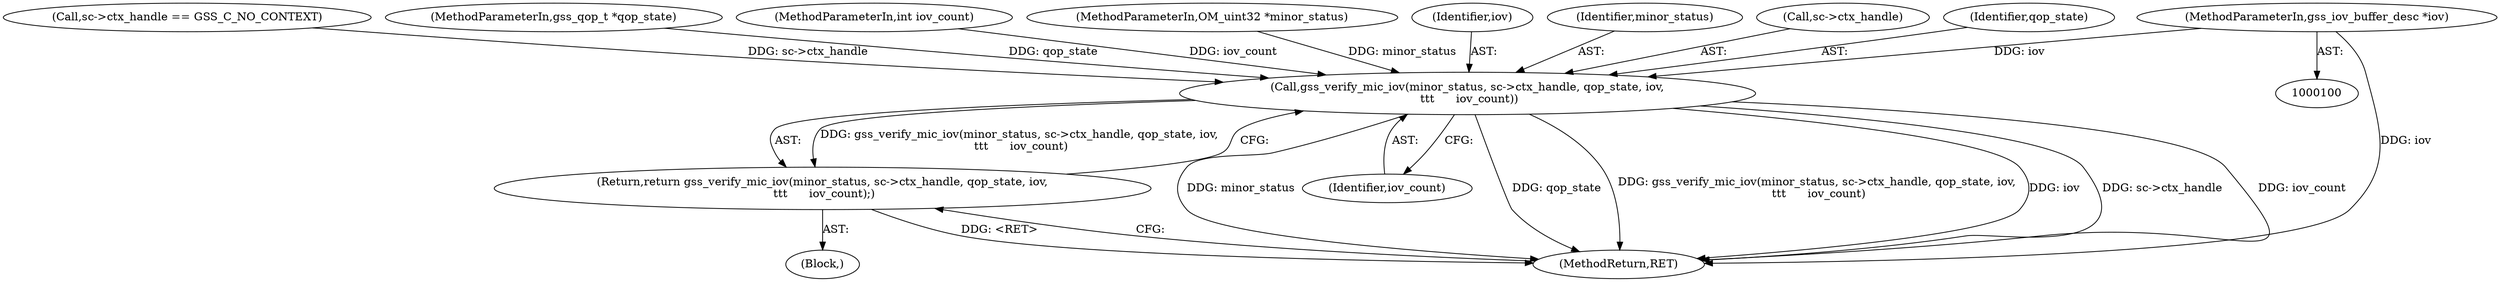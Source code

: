 digraph "0_krb5_b51b33f2bc5d1497ddf5bd107f791c101695000d_22@pointer" {
"1000104" [label="(MethodParameterIn,gss_iov_buffer_desc *iov)"];
"1000122" [label="(Call,gss_verify_mic_iov(minor_status, sc->ctx_handle, qop_state, iov,\n \t\t\t      iov_count))"];
"1000121" [label="(Return,return gss_verify_mic_iov(minor_status, sc->ctx_handle, qop_state, iov,\n \t\t\t      iov_count);)"];
"1000114" [label="(Call,sc->ctx_handle == GSS_C_NO_CONTEXT)"];
"1000103" [label="(MethodParameterIn,gss_qop_t *qop_state)"];
"1000104" [label="(MethodParameterIn,gss_iov_buffer_desc *iov)"];
"1000105" [label="(MethodParameterIn,int iov_count)"];
"1000101" [label="(MethodParameterIn,OM_uint32 *minor_status)"];
"1000128" [label="(Identifier,iov)"];
"1000106" [label="(Block,)"];
"1000129" [label="(Identifier,iov_count)"];
"1000130" [label="(MethodReturn,RET)"];
"1000123" [label="(Identifier,minor_status)"];
"1000124" [label="(Call,sc->ctx_handle)"];
"1000127" [label="(Identifier,qop_state)"];
"1000122" [label="(Call,gss_verify_mic_iov(minor_status, sc->ctx_handle, qop_state, iov,\n \t\t\t      iov_count))"];
"1000121" [label="(Return,return gss_verify_mic_iov(minor_status, sc->ctx_handle, qop_state, iov,\n \t\t\t      iov_count);)"];
"1000104" -> "1000100"  [label="AST: "];
"1000104" -> "1000130"  [label="DDG: iov"];
"1000104" -> "1000122"  [label="DDG: iov"];
"1000122" -> "1000121"  [label="AST: "];
"1000122" -> "1000129"  [label="CFG: "];
"1000123" -> "1000122"  [label="AST: "];
"1000124" -> "1000122"  [label="AST: "];
"1000127" -> "1000122"  [label="AST: "];
"1000128" -> "1000122"  [label="AST: "];
"1000129" -> "1000122"  [label="AST: "];
"1000121" -> "1000122"  [label="CFG: "];
"1000122" -> "1000130"  [label="DDG: minor_status"];
"1000122" -> "1000130"  [label="DDG: qop_state"];
"1000122" -> "1000130"  [label="DDG: gss_verify_mic_iov(minor_status, sc->ctx_handle, qop_state, iov,\n \t\t\t      iov_count)"];
"1000122" -> "1000130"  [label="DDG: iov"];
"1000122" -> "1000130"  [label="DDG: sc->ctx_handle"];
"1000122" -> "1000130"  [label="DDG: iov_count"];
"1000122" -> "1000121"  [label="DDG: gss_verify_mic_iov(minor_status, sc->ctx_handle, qop_state, iov,\n \t\t\t      iov_count)"];
"1000101" -> "1000122"  [label="DDG: minor_status"];
"1000114" -> "1000122"  [label="DDG: sc->ctx_handle"];
"1000103" -> "1000122"  [label="DDG: qop_state"];
"1000105" -> "1000122"  [label="DDG: iov_count"];
"1000121" -> "1000106"  [label="AST: "];
"1000130" -> "1000121"  [label="CFG: "];
"1000121" -> "1000130"  [label="DDG: <RET>"];
}

